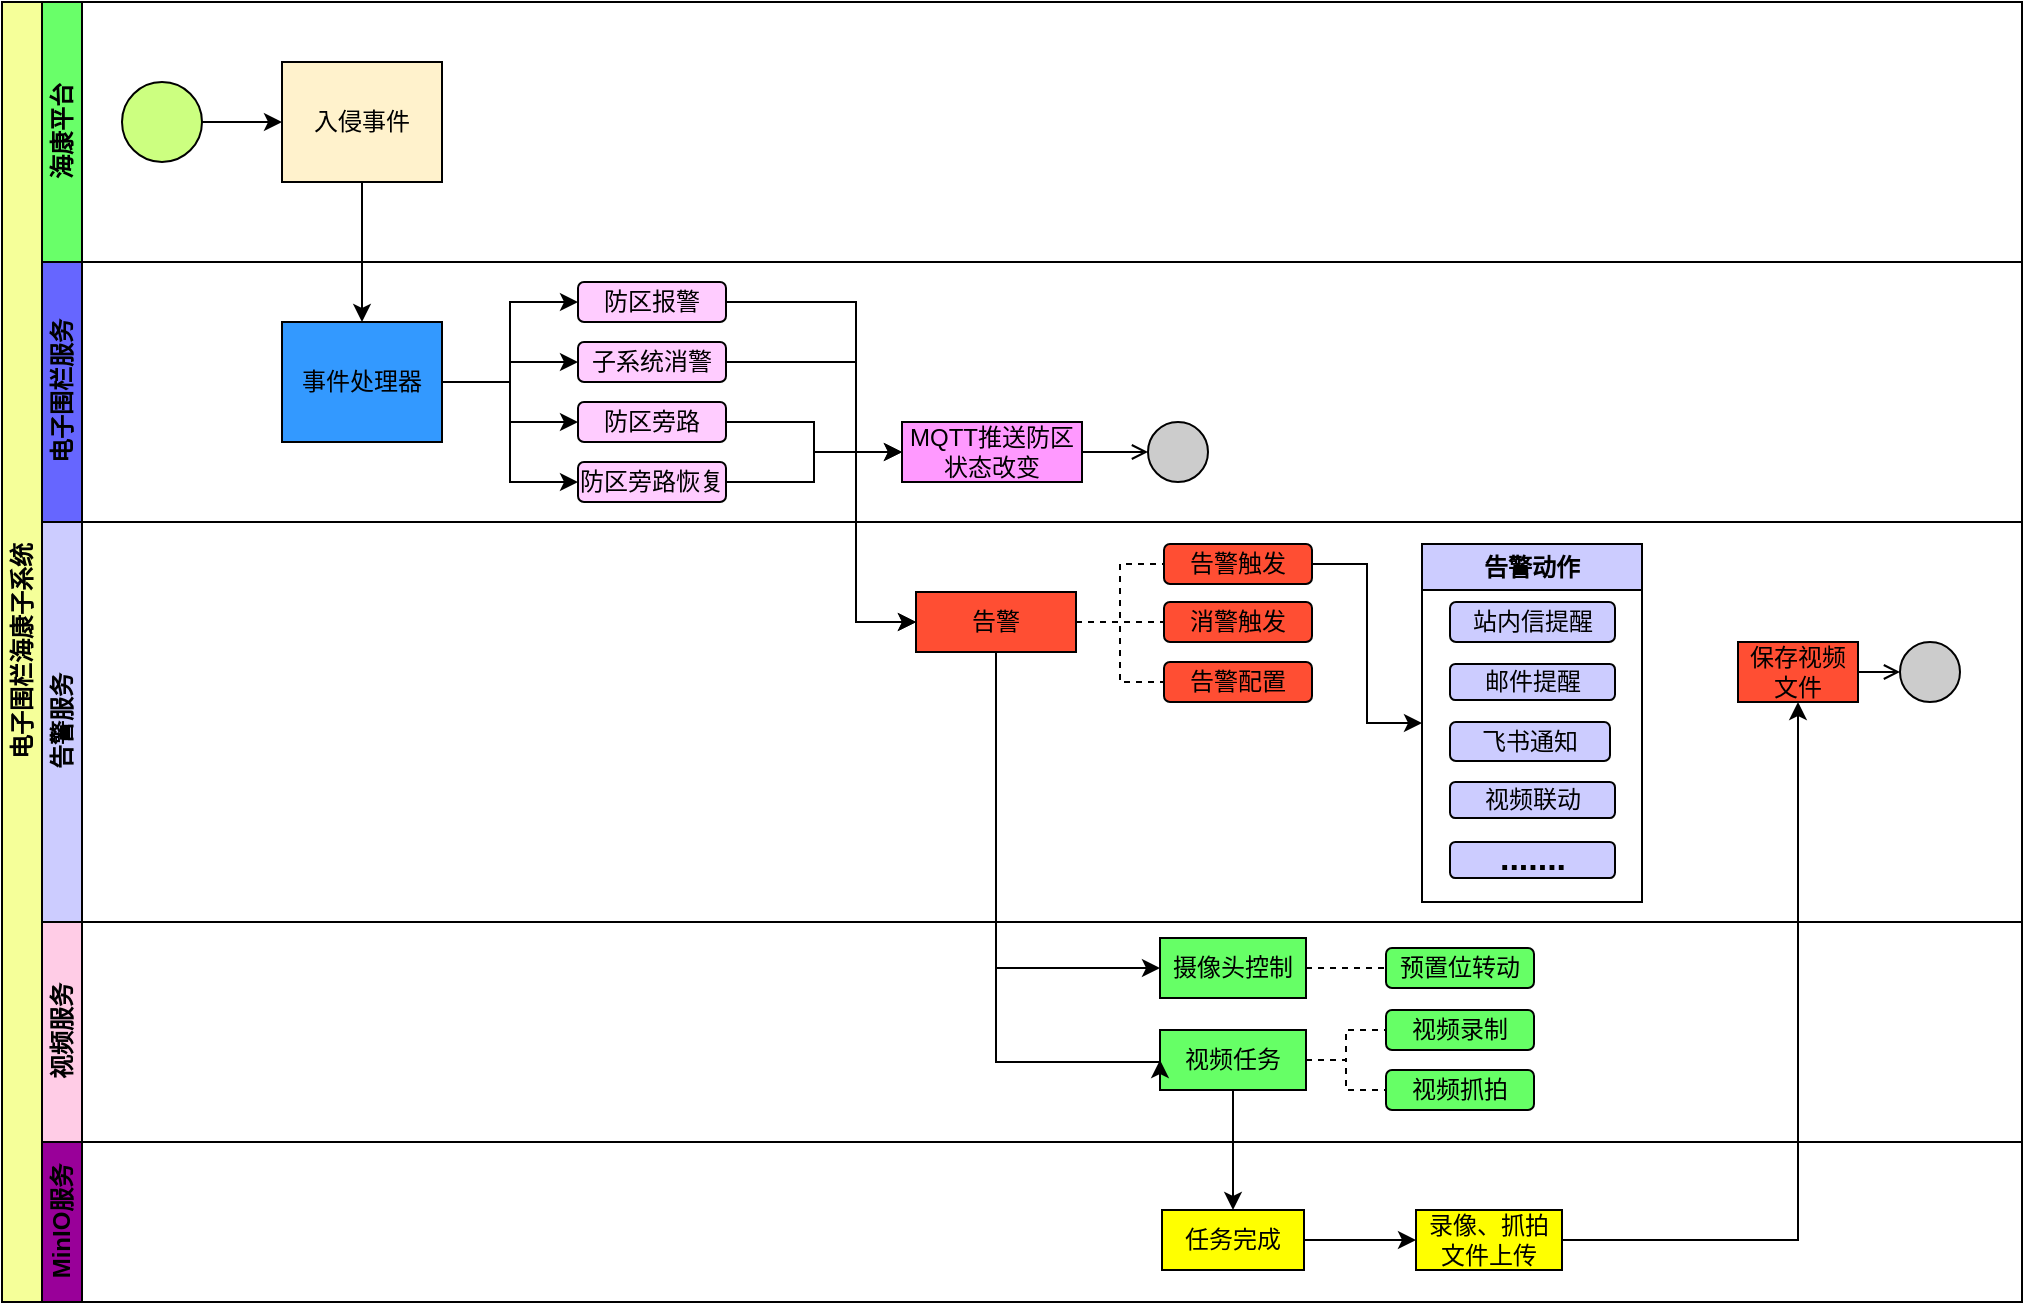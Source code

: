 <mxfile version="21.6.8" type="github">
  <diagram id="prtHgNgQTEPvFCAcTncT" name="Page-1">
    <mxGraphModel dx="1434" dy="764" grid="1" gridSize="10" guides="1" tooltips="1" connect="1" arrows="1" fold="1" page="1" pageScale="1" pageWidth="827" pageHeight="1169" math="0" shadow="0">
      <root>
        <mxCell id="0" />
        <mxCell id="1" parent="0" />
        <mxCell id="dNxyNK7c78bLwvsdeMH5-19" value="电子围栏海康子系统" style="swimlane;html=1;childLayout=stackLayout;resizeParent=1;resizeParentMax=0;horizontal=0;startSize=20;horizontalStack=0;fillColor=#F5FF99;" parent="1" vertex="1">
          <mxGeometry x="200" y="70" width="1010" height="650" as="geometry" />
        </mxCell>
        <mxCell id="dNxyNK7c78bLwvsdeMH5-20" value="海康平台" style="swimlane;html=1;startSize=20;horizontal=0;fillColor=#69FF69;" parent="dNxyNK7c78bLwvsdeMH5-19" vertex="1">
          <mxGeometry x="20" width="990" height="130" as="geometry">
            <mxRectangle x="20" width="430" height="30" as="alternateBounds" />
          </mxGeometry>
        </mxCell>
        <mxCell id="dNxyNK7c78bLwvsdeMH5-25" value="" style="edgeStyle=orthogonalEdgeStyle;rounded=0;orthogonalLoop=1;jettySize=auto;html=1;" parent="dNxyNK7c78bLwvsdeMH5-20" source="dNxyNK7c78bLwvsdeMH5-23" target="dNxyNK7c78bLwvsdeMH5-24" edge="1">
          <mxGeometry relative="1" as="geometry" />
        </mxCell>
        <mxCell id="dNxyNK7c78bLwvsdeMH5-23" value="" style="ellipse;whiteSpace=wrap;html=1;fillColor=#CCFF80;" parent="dNxyNK7c78bLwvsdeMH5-20" vertex="1">
          <mxGeometry x="40" y="40" width="40" height="40" as="geometry" />
        </mxCell>
        <mxCell id="dNxyNK7c78bLwvsdeMH5-24" value="入侵事件" style="rounded=0;whiteSpace=wrap;html=1;fontFamily=Helvetica;fontSize=12;fontColor=#000000;align=center;fillColor=#FFF2CC;" parent="dNxyNK7c78bLwvsdeMH5-20" vertex="1">
          <mxGeometry x="120" y="30" width="80" height="60" as="geometry" />
        </mxCell>
        <mxCell id="dNxyNK7c78bLwvsdeMH5-21" value="电子围栏服务" style="swimlane;html=1;startSize=20;horizontal=0;fillColor=#6666FF;" parent="dNxyNK7c78bLwvsdeMH5-19" vertex="1">
          <mxGeometry x="20" y="130" width="990" height="130" as="geometry">
            <mxRectangle x="20" y="30" width="430" height="30" as="alternateBounds" />
          </mxGeometry>
        </mxCell>
        <mxCell id="dNxyNK7c78bLwvsdeMH5-29" value="" style="edgeStyle=orthogonalEdgeStyle;rounded=0;orthogonalLoop=1;jettySize=auto;html=1;endArrow=classic;endFill=1;entryX=0;entryY=0.5;entryDx=0;entryDy=0;" parent="dNxyNK7c78bLwvsdeMH5-21" source="dNxyNK7c78bLwvsdeMH5-26" target="59kwaaPWuVEztnF6kCBR-23" edge="1">
          <mxGeometry relative="1" as="geometry">
            <mxPoint x="260" y="60" as="targetPoint" />
          </mxGeometry>
        </mxCell>
        <mxCell id="59kwaaPWuVEztnF6kCBR-27" style="edgeStyle=orthogonalEdgeStyle;rounded=0;orthogonalLoop=1;jettySize=auto;html=1;entryX=0;entryY=0.5;entryDx=0;entryDy=0;" edge="1" parent="dNxyNK7c78bLwvsdeMH5-21" source="dNxyNK7c78bLwvsdeMH5-26" target="59kwaaPWuVEztnF6kCBR-24">
          <mxGeometry relative="1" as="geometry" />
        </mxCell>
        <mxCell id="59kwaaPWuVEztnF6kCBR-28" style="edgeStyle=orthogonalEdgeStyle;rounded=0;orthogonalLoop=1;jettySize=auto;html=1;entryX=0;entryY=0.5;entryDx=0;entryDy=0;" edge="1" parent="dNxyNK7c78bLwvsdeMH5-21" source="dNxyNK7c78bLwvsdeMH5-26" target="59kwaaPWuVEztnF6kCBR-25">
          <mxGeometry relative="1" as="geometry" />
        </mxCell>
        <mxCell id="59kwaaPWuVEztnF6kCBR-29" style="edgeStyle=orthogonalEdgeStyle;rounded=0;orthogonalLoop=1;jettySize=auto;html=1;entryX=0;entryY=0.5;entryDx=0;entryDy=0;" edge="1" parent="dNxyNK7c78bLwvsdeMH5-21" source="dNxyNK7c78bLwvsdeMH5-26" target="59kwaaPWuVEztnF6kCBR-26">
          <mxGeometry relative="1" as="geometry" />
        </mxCell>
        <mxCell id="dNxyNK7c78bLwvsdeMH5-26" value="事件处理器" style="rounded=0;whiteSpace=wrap;html=1;fontFamily=Helvetica;fontSize=12;fontColor=#000000;align=center;fillColor=#3399FF;" parent="dNxyNK7c78bLwvsdeMH5-21" vertex="1">
          <mxGeometry x="120" y="30" width="80" height="60" as="geometry" />
        </mxCell>
        <mxCell id="59kwaaPWuVEztnF6kCBR-23" value="防区报警" style="rounded=1;whiteSpace=wrap;html=1;fillColor=#FFCCFF;" vertex="1" parent="dNxyNK7c78bLwvsdeMH5-21">
          <mxGeometry x="268" y="10" width="74" height="20" as="geometry" />
        </mxCell>
        <mxCell id="59kwaaPWuVEztnF6kCBR-24" value="子系统消警" style="rounded=1;whiteSpace=wrap;html=1;fillColor=#FFCCFF;" vertex="1" parent="dNxyNK7c78bLwvsdeMH5-21">
          <mxGeometry x="268" y="40" width="74" height="20" as="geometry" />
        </mxCell>
        <mxCell id="59kwaaPWuVEztnF6kCBR-32" style="edgeStyle=orthogonalEdgeStyle;rounded=0;orthogonalLoop=1;jettySize=auto;html=1;entryX=0;entryY=0.5;entryDx=0;entryDy=0;" edge="1" parent="dNxyNK7c78bLwvsdeMH5-21" source="59kwaaPWuVEztnF6kCBR-25" target="59kwaaPWuVEztnF6kCBR-30">
          <mxGeometry relative="1" as="geometry" />
        </mxCell>
        <mxCell id="59kwaaPWuVEztnF6kCBR-25" value="防区旁路" style="rounded=1;whiteSpace=wrap;html=1;fillColor=#FFCCFF;" vertex="1" parent="dNxyNK7c78bLwvsdeMH5-21">
          <mxGeometry x="268" y="70" width="74" height="20" as="geometry" />
        </mxCell>
        <mxCell id="59kwaaPWuVEztnF6kCBR-33" style="edgeStyle=orthogonalEdgeStyle;rounded=0;orthogonalLoop=1;jettySize=auto;html=1;exitX=1;exitY=0.5;exitDx=0;exitDy=0;entryX=0;entryY=0.5;entryDx=0;entryDy=0;" edge="1" parent="dNxyNK7c78bLwvsdeMH5-21" source="59kwaaPWuVEztnF6kCBR-26" target="59kwaaPWuVEztnF6kCBR-30">
          <mxGeometry relative="1" as="geometry" />
        </mxCell>
        <mxCell id="59kwaaPWuVEztnF6kCBR-26" value="防区旁路恢复" style="rounded=1;whiteSpace=wrap;html=1;fillColor=#FFCCFF;" vertex="1" parent="dNxyNK7c78bLwvsdeMH5-21">
          <mxGeometry x="268" y="100" width="74" height="20" as="geometry" />
        </mxCell>
        <mxCell id="59kwaaPWuVEztnF6kCBR-30" value="MQTT推送防区状态改变" style="rounded=0;whiteSpace=wrap;html=1;fillColor=#FF99FF;" vertex="1" parent="dNxyNK7c78bLwvsdeMH5-21">
          <mxGeometry x="430" y="80" width="90" height="30" as="geometry" />
        </mxCell>
        <mxCell id="59kwaaPWuVEztnF6kCBR-49" value="" style="ellipse;html=1;fillColor=#CCCCCC;" vertex="1" parent="dNxyNK7c78bLwvsdeMH5-21">
          <mxGeometry x="553" y="80" width="30" height="30" as="geometry" />
        </mxCell>
        <mxCell id="59kwaaPWuVEztnF6kCBR-50" value="" style="endArrow=open;html=1;rounded=0;align=center;verticalAlign=top;endFill=0;labelBackgroundColor=none;endSize=6;exitX=1;exitY=0.5;exitDx=0;exitDy=0;" edge="1" target="59kwaaPWuVEztnF6kCBR-49" parent="dNxyNK7c78bLwvsdeMH5-21" source="59kwaaPWuVEztnF6kCBR-30">
          <mxGeometry relative="1" as="geometry">
            <mxPoint x="561" y="95" as="sourcePoint" />
          </mxGeometry>
        </mxCell>
        <mxCell id="dNxyNK7c78bLwvsdeMH5-22" value="告警服务" style="swimlane;html=1;startSize=20;horizontal=0;fillColor=#CCCCFF;" parent="dNxyNK7c78bLwvsdeMH5-19" vertex="1">
          <mxGeometry x="20" y="260" width="990" height="200" as="geometry">
            <mxRectangle x="20" y="60" width="430" height="30" as="alternateBounds" />
          </mxGeometry>
        </mxCell>
        <mxCell id="59kwaaPWuVEztnF6kCBR-40" style="rounded=0;orthogonalLoop=1;jettySize=auto;html=1;entryX=0;entryY=0.5;entryDx=0;entryDy=0;edgeStyle=orthogonalEdgeStyle;endArrow=none;endFill=0;dashed=1;" edge="1" parent="dNxyNK7c78bLwvsdeMH5-22" source="dNxyNK7c78bLwvsdeMH5-34" target="59kwaaPWuVEztnF6kCBR-35">
          <mxGeometry relative="1" as="geometry" />
        </mxCell>
        <mxCell id="59kwaaPWuVEztnF6kCBR-41" style="edgeStyle=orthogonalEdgeStyle;rounded=0;orthogonalLoop=1;jettySize=auto;html=1;entryX=0;entryY=0.5;entryDx=0;entryDy=0;endArrow=none;endFill=0;dashed=1;" edge="1" parent="dNxyNK7c78bLwvsdeMH5-22" source="dNxyNK7c78bLwvsdeMH5-34" target="59kwaaPWuVEztnF6kCBR-36">
          <mxGeometry relative="1" as="geometry" />
        </mxCell>
        <mxCell id="59kwaaPWuVEztnF6kCBR-42" style="edgeStyle=orthogonalEdgeStyle;rounded=0;orthogonalLoop=1;jettySize=auto;html=1;entryX=0;entryY=0.5;entryDx=0;entryDy=0;endArrow=none;endFill=0;dashed=1;" edge="1" parent="dNxyNK7c78bLwvsdeMH5-22" source="dNxyNK7c78bLwvsdeMH5-34" target="59kwaaPWuVEztnF6kCBR-37">
          <mxGeometry relative="1" as="geometry" />
        </mxCell>
        <mxCell id="dNxyNK7c78bLwvsdeMH5-34" value="告警" style="rounded=0;whiteSpace=wrap;html=1;fontFamily=Helvetica;fontSize=12;fontColor=#000000;align=center;fillColor=#FF4E33;" parent="dNxyNK7c78bLwvsdeMH5-22" vertex="1">
          <mxGeometry x="437" y="35" width="80" height="30" as="geometry" />
        </mxCell>
        <mxCell id="59kwaaPWuVEztnF6kCBR-73" style="edgeStyle=orthogonalEdgeStyle;rounded=0;orthogonalLoop=1;jettySize=auto;html=1;exitX=1;exitY=0.5;exitDx=0;exitDy=0;entryX=0;entryY=0.5;entryDx=0;entryDy=0;" edge="1" parent="dNxyNK7c78bLwvsdeMH5-22" source="59kwaaPWuVEztnF6kCBR-35" target="59kwaaPWuVEztnF6kCBR-71">
          <mxGeometry relative="1" as="geometry" />
        </mxCell>
        <mxCell id="59kwaaPWuVEztnF6kCBR-35" value="告警触发" style="rounded=1;whiteSpace=wrap;html=1;fillColor=#FF4E33;" vertex="1" parent="dNxyNK7c78bLwvsdeMH5-22">
          <mxGeometry x="561" y="11" width="74" height="20" as="geometry" />
        </mxCell>
        <mxCell id="59kwaaPWuVEztnF6kCBR-36" value="消警触发" style="rounded=1;whiteSpace=wrap;html=1;fillColor=#FF4E33;" vertex="1" parent="dNxyNK7c78bLwvsdeMH5-22">
          <mxGeometry x="561" y="40" width="74" height="20" as="geometry" />
        </mxCell>
        <mxCell id="59kwaaPWuVEztnF6kCBR-37" value="告警配置" style="rounded=1;whiteSpace=wrap;html=1;fillColor=#FF4E33;" vertex="1" parent="dNxyNK7c78bLwvsdeMH5-22">
          <mxGeometry x="561" y="70" width="74" height="20" as="geometry" />
        </mxCell>
        <mxCell id="59kwaaPWuVEztnF6kCBR-67" value="保存视频文件" style="rounded=0;whiteSpace=wrap;html=1;fillColor=#FF4E33;" vertex="1" parent="dNxyNK7c78bLwvsdeMH5-22">
          <mxGeometry x="848" y="60" width="60" height="30" as="geometry" />
        </mxCell>
        <mxCell id="59kwaaPWuVEztnF6kCBR-69" value="" style="ellipse;html=1;fillColor=#CCCCCC;" vertex="1" parent="dNxyNK7c78bLwvsdeMH5-22">
          <mxGeometry x="929" y="60" width="30" height="30" as="geometry" />
        </mxCell>
        <mxCell id="59kwaaPWuVEztnF6kCBR-70" value="" style="endArrow=open;html=1;rounded=0;align=center;verticalAlign=top;endFill=0;labelBackgroundColor=none;endSize=6;exitX=1;exitY=0.5;exitDx=0;exitDy=0;" edge="1" target="59kwaaPWuVEztnF6kCBR-69" parent="dNxyNK7c78bLwvsdeMH5-22" source="59kwaaPWuVEztnF6kCBR-67">
          <mxGeometry relative="1" as="geometry">
            <mxPoint x="889" y="75" as="sourcePoint" />
          </mxGeometry>
        </mxCell>
        <mxCell id="59kwaaPWuVEztnF6kCBR-71" value="告警动作" style="swimlane;whiteSpace=wrap;html=1;fillColor=#CCCCFF;" vertex="1" parent="dNxyNK7c78bLwvsdeMH5-22">
          <mxGeometry x="690" y="11" width="110" height="179" as="geometry" />
        </mxCell>
        <mxCell id="59kwaaPWuVEztnF6kCBR-74" value="站内信提醒" style="rounded=1;whiteSpace=wrap;html=1;fillColor=#CCCCFF;" vertex="1" parent="59kwaaPWuVEztnF6kCBR-71">
          <mxGeometry x="14" y="29" width="82.5" height="20" as="geometry" />
        </mxCell>
        <mxCell id="59kwaaPWuVEztnF6kCBR-75" value="邮件提醒" style="rounded=1;whiteSpace=wrap;html=1;fillColor=#CCCCFF;" vertex="1" parent="59kwaaPWuVEztnF6kCBR-71">
          <mxGeometry x="14" y="60" width="82.5" height="18" as="geometry" />
        </mxCell>
        <mxCell id="59kwaaPWuVEztnF6kCBR-82" value="飞书通知" style="rounded=1;whiteSpace=wrap;html=1;fillColor=#CCCCFF;" vertex="1" parent="59kwaaPWuVEztnF6kCBR-71">
          <mxGeometry x="14" y="89" width="80" height="19.5" as="geometry" />
        </mxCell>
        <mxCell id="59kwaaPWuVEztnF6kCBR-83" value="视频联动" style="rounded=1;whiteSpace=wrap;html=1;fillColor=#CCCCFF;" vertex="1" parent="59kwaaPWuVEztnF6kCBR-71">
          <mxGeometry x="14" y="119" width="82.5" height="18" as="geometry" />
        </mxCell>
        <mxCell id="59kwaaPWuVEztnF6kCBR-84" value="&lt;b&gt;&lt;font style=&quot;font-size: 17px;&quot;&gt;.......&lt;/font&gt;&lt;/b&gt;" style="rounded=1;whiteSpace=wrap;html=1;fillColor=#CCCCFF;" vertex="1" parent="59kwaaPWuVEztnF6kCBR-71">
          <mxGeometry x="14" y="149" width="82.5" height="18" as="geometry" />
        </mxCell>
        <mxCell id="59kwaaPWuVEztnF6kCBR-6" value="视频服务" style="swimlane;html=1;startSize=20;horizontal=0;fillColor=#FFCCE6;" vertex="1" parent="dNxyNK7c78bLwvsdeMH5-19">
          <mxGeometry x="20" y="460" width="990" height="110" as="geometry">
            <mxRectangle x="20" y="60" width="430" height="30" as="alternateBounds" />
          </mxGeometry>
        </mxCell>
        <mxCell id="59kwaaPWuVEztnF6kCBR-59" style="edgeStyle=orthogonalEdgeStyle;rounded=0;orthogonalLoop=1;jettySize=auto;html=1;exitX=1;exitY=0.5;exitDx=0;exitDy=0;entryX=0;entryY=0.5;entryDx=0;entryDy=0;dashed=1;endArrow=none;endFill=0;" edge="1" parent="59kwaaPWuVEztnF6kCBR-6" source="59kwaaPWuVEztnF6kCBR-8" target="59kwaaPWuVEztnF6kCBR-52">
          <mxGeometry relative="1" as="geometry" />
        </mxCell>
        <mxCell id="59kwaaPWuVEztnF6kCBR-8" value="摄像头控制" style="rounded=0;whiteSpace=wrap;html=1;fontFamily=Helvetica;fontSize=12;fontColor=#000000;align=center;fillColor=#66FF66;" vertex="1" parent="59kwaaPWuVEztnF6kCBR-6">
          <mxGeometry x="559" y="8" width="73" height="30" as="geometry" />
        </mxCell>
        <mxCell id="59kwaaPWuVEztnF6kCBR-57" style="edgeStyle=orthogonalEdgeStyle;rounded=0;orthogonalLoop=1;jettySize=auto;html=1;exitX=1;exitY=0.5;exitDx=0;exitDy=0;entryX=0;entryY=0.5;entryDx=0;entryDy=0;endArrow=none;endFill=0;dashed=1;" edge="1" parent="59kwaaPWuVEztnF6kCBR-6" source="59kwaaPWuVEztnF6kCBR-51" target="59kwaaPWuVEztnF6kCBR-53">
          <mxGeometry relative="1" as="geometry" />
        </mxCell>
        <mxCell id="59kwaaPWuVEztnF6kCBR-58" style="edgeStyle=orthogonalEdgeStyle;rounded=0;orthogonalLoop=1;jettySize=auto;html=1;endArrow=none;endFill=0;dashed=1;" edge="1" parent="59kwaaPWuVEztnF6kCBR-6" source="59kwaaPWuVEztnF6kCBR-51" target="59kwaaPWuVEztnF6kCBR-54">
          <mxGeometry relative="1" as="geometry" />
        </mxCell>
        <mxCell id="59kwaaPWuVEztnF6kCBR-51" value="视频任务" style="rounded=0;whiteSpace=wrap;html=1;fontFamily=Helvetica;fontSize=12;fontColor=#000000;align=center;fillColor=#66FF66;" vertex="1" parent="59kwaaPWuVEztnF6kCBR-6">
          <mxGeometry x="559" y="54" width="73" height="30" as="geometry" />
        </mxCell>
        <mxCell id="59kwaaPWuVEztnF6kCBR-52" value="预置位转动" style="rounded=1;whiteSpace=wrap;html=1;fillColor=#66FF66;" vertex="1" parent="59kwaaPWuVEztnF6kCBR-6">
          <mxGeometry x="672" y="13" width="74" height="20" as="geometry" />
        </mxCell>
        <mxCell id="59kwaaPWuVEztnF6kCBR-53" value="视频录制" style="rounded=1;whiteSpace=wrap;html=1;fillColor=#66FF66;" vertex="1" parent="59kwaaPWuVEztnF6kCBR-6">
          <mxGeometry x="672" y="44" width="74" height="20" as="geometry" />
        </mxCell>
        <mxCell id="59kwaaPWuVEztnF6kCBR-54" value="视频抓拍" style="rounded=1;whiteSpace=wrap;html=1;fillColor=#66FF66;" vertex="1" parent="59kwaaPWuVEztnF6kCBR-6">
          <mxGeometry x="672" y="74" width="74" height="20" as="geometry" />
        </mxCell>
        <mxCell id="59kwaaPWuVEztnF6kCBR-22" style="edgeStyle=orthogonalEdgeStyle;rounded=0;orthogonalLoop=1;jettySize=auto;html=1;exitX=0.5;exitY=1;exitDx=0;exitDy=0;entryX=0.5;entryY=0;entryDx=0;entryDy=0;" edge="1" parent="dNxyNK7c78bLwvsdeMH5-19" source="dNxyNK7c78bLwvsdeMH5-24" target="dNxyNK7c78bLwvsdeMH5-26">
          <mxGeometry relative="1" as="geometry" />
        </mxCell>
        <mxCell id="59kwaaPWuVEztnF6kCBR-43" style="edgeStyle=orthogonalEdgeStyle;rounded=0;orthogonalLoop=1;jettySize=auto;html=1;entryX=0;entryY=0.5;entryDx=0;entryDy=0;" edge="1" parent="dNxyNK7c78bLwvsdeMH5-19" source="59kwaaPWuVEztnF6kCBR-23" target="dNxyNK7c78bLwvsdeMH5-34">
          <mxGeometry relative="1" as="geometry">
            <Array as="points">
              <mxPoint x="427" y="150" />
              <mxPoint x="427" y="310" />
            </Array>
          </mxGeometry>
        </mxCell>
        <mxCell id="59kwaaPWuVEztnF6kCBR-44" style="edgeStyle=orthogonalEdgeStyle;rounded=0;orthogonalLoop=1;jettySize=auto;html=1;entryX=0;entryY=0.5;entryDx=0;entryDy=0;" edge="1" parent="dNxyNK7c78bLwvsdeMH5-19" target="dNxyNK7c78bLwvsdeMH5-34">
          <mxGeometry relative="1" as="geometry">
            <mxPoint x="362" y="180.029" as="sourcePoint" />
            <mxPoint x="442" y="310" as="targetPoint" />
            <Array as="points">
              <mxPoint x="427" y="180" />
              <mxPoint x="427" y="310" />
            </Array>
          </mxGeometry>
        </mxCell>
        <mxCell id="59kwaaPWuVEztnF6kCBR-61" style="edgeStyle=orthogonalEdgeStyle;rounded=0;orthogonalLoop=1;jettySize=auto;html=1;exitX=0.5;exitY=1;exitDx=0;exitDy=0;entryX=0;entryY=0.5;entryDx=0;entryDy=0;" edge="1" parent="dNxyNK7c78bLwvsdeMH5-19" source="dNxyNK7c78bLwvsdeMH5-34" target="59kwaaPWuVEztnF6kCBR-8">
          <mxGeometry relative="1" as="geometry" />
        </mxCell>
        <mxCell id="59kwaaPWuVEztnF6kCBR-62" style="edgeStyle=orthogonalEdgeStyle;rounded=0;orthogonalLoop=1;jettySize=auto;html=1;exitX=0.5;exitY=1;exitDx=0;exitDy=0;entryX=0;entryY=0.5;entryDx=0;entryDy=0;" edge="1" parent="dNxyNK7c78bLwvsdeMH5-19" source="dNxyNK7c78bLwvsdeMH5-34" target="59kwaaPWuVEztnF6kCBR-51">
          <mxGeometry relative="1" as="geometry">
            <Array as="points">
              <mxPoint x="497" y="530" />
              <mxPoint x="579" y="530" />
            </Array>
          </mxGeometry>
        </mxCell>
        <mxCell id="59kwaaPWuVEztnF6kCBR-65" style="edgeStyle=orthogonalEdgeStyle;rounded=0;orthogonalLoop=1;jettySize=auto;html=1;entryX=0.5;entryY=0;entryDx=0;entryDy=0;" edge="1" parent="dNxyNK7c78bLwvsdeMH5-19" source="59kwaaPWuVEztnF6kCBR-51" target="59kwaaPWuVEztnF6kCBR-64">
          <mxGeometry relative="1" as="geometry" />
        </mxCell>
        <mxCell id="59kwaaPWuVEztnF6kCBR-18" value="MinIO服务" style="swimlane;html=1;startSize=20;horizontal=0;fillColor=#990099;" vertex="1" parent="dNxyNK7c78bLwvsdeMH5-19">
          <mxGeometry x="20" y="570" width="990" height="80" as="geometry">
            <mxRectangle x="20" y="60" width="430" height="30" as="alternateBounds" />
          </mxGeometry>
        </mxCell>
        <mxCell id="59kwaaPWuVEztnF6kCBR-63" value="录像、抓拍文件上传" style="rounded=0;whiteSpace=wrap;html=1;fillColor=#FFFF00;" vertex="1" parent="59kwaaPWuVEztnF6kCBR-18">
          <mxGeometry x="687" y="34" width="73" height="30" as="geometry" />
        </mxCell>
        <mxCell id="59kwaaPWuVEztnF6kCBR-66" style="edgeStyle=orthogonalEdgeStyle;rounded=0;orthogonalLoop=1;jettySize=auto;html=1;entryX=0;entryY=0.5;entryDx=0;entryDy=0;" edge="1" parent="59kwaaPWuVEztnF6kCBR-18" source="59kwaaPWuVEztnF6kCBR-64" target="59kwaaPWuVEztnF6kCBR-63">
          <mxGeometry relative="1" as="geometry" />
        </mxCell>
        <mxCell id="59kwaaPWuVEztnF6kCBR-64" value="任务完成" style="rounded=0;whiteSpace=wrap;html=1;fillColor=#FFFF00;" vertex="1" parent="59kwaaPWuVEztnF6kCBR-18">
          <mxGeometry x="560" y="34" width="71" height="30" as="geometry" />
        </mxCell>
        <mxCell id="59kwaaPWuVEztnF6kCBR-68" style="edgeStyle=orthogonalEdgeStyle;rounded=0;orthogonalLoop=1;jettySize=auto;html=1;entryX=0.5;entryY=1;entryDx=0;entryDy=0;" edge="1" parent="dNxyNK7c78bLwvsdeMH5-19" source="59kwaaPWuVEztnF6kCBR-63" target="59kwaaPWuVEztnF6kCBR-67">
          <mxGeometry relative="1" as="geometry" />
        </mxCell>
      </root>
    </mxGraphModel>
  </diagram>
</mxfile>
